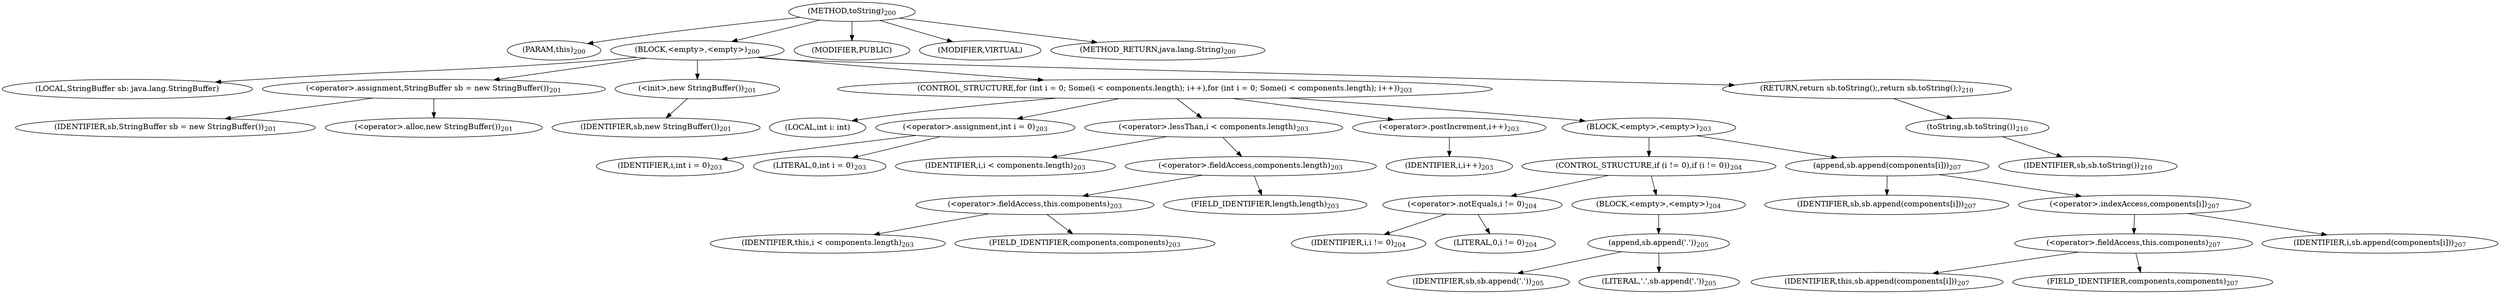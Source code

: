 digraph "toString" {  
"450" [label = <(METHOD,toString)<SUB>200</SUB>> ]
"451" [label = <(PARAM,this)<SUB>200</SUB>> ]
"452" [label = <(BLOCK,&lt;empty&gt;,&lt;empty&gt;)<SUB>200</SUB>> ]
"13" [label = <(LOCAL,StringBuffer sb: java.lang.StringBuffer)> ]
"453" [label = <(&lt;operator&gt;.assignment,StringBuffer sb = new StringBuffer())<SUB>201</SUB>> ]
"454" [label = <(IDENTIFIER,sb,StringBuffer sb = new StringBuffer())<SUB>201</SUB>> ]
"455" [label = <(&lt;operator&gt;.alloc,new StringBuffer())<SUB>201</SUB>> ]
"456" [label = <(&lt;init&gt;,new StringBuffer())<SUB>201</SUB>> ]
"12" [label = <(IDENTIFIER,sb,new StringBuffer())<SUB>201</SUB>> ]
"457" [label = <(CONTROL_STRUCTURE,for (int i = 0; Some(i &lt; components.length); i++),for (int i = 0; Some(i &lt; components.length); i++))<SUB>203</SUB>> ]
"458" [label = <(LOCAL,int i: int)> ]
"459" [label = <(&lt;operator&gt;.assignment,int i = 0)<SUB>203</SUB>> ]
"460" [label = <(IDENTIFIER,i,int i = 0)<SUB>203</SUB>> ]
"461" [label = <(LITERAL,0,int i = 0)<SUB>203</SUB>> ]
"462" [label = <(&lt;operator&gt;.lessThan,i &lt; components.length)<SUB>203</SUB>> ]
"463" [label = <(IDENTIFIER,i,i &lt; components.length)<SUB>203</SUB>> ]
"464" [label = <(&lt;operator&gt;.fieldAccess,components.length)<SUB>203</SUB>> ]
"465" [label = <(&lt;operator&gt;.fieldAccess,this.components)<SUB>203</SUB>> ]
"466" [label = <(IDENTIFIER,this,i &lt; components.length)<SUB>203</SUB>> ]
"467" [label = <(FIELD_IDENTIFIER,components,components)<SUB>203</SUB>> ]
"468" [label = <(FIELD_IDENTIFIER,length,length)<SUB>203</SUB>> ]
"469" [label = <(&lt;operator&gt;.postIncrement,i++)<SUB>203</SUB>> ]
"470" [label = <(IDENTIFIER,i,i++)<SUB>203</SUB>> ]
"471" [label = <(BLOCK,&lt;empty&gt;,&lt;empty&gt;)<SUB>203</SUB>> ]
"472" [label = <(CONTROL_STRUCTURE,if (i != 0),if (i != 0))<SUB>204</SUB>> ]
"473" [label = <(&lt;operator&gt;.notEquals,i != 0)<SUB>204</SUB>> ]
"474" [label = <(IDENTIFIER,i,i != 0)<SUB>204</SUB>> ]
"475" [label = <(LITERAL,0,i != 0)<SUB>204</SUB>> ]
"476" [label = <(BLOCK,&lt;empty&gt;,&lt;empty&gt;)<SUB>204</SUB>> ]
"477" [label = <(append,sb.append('.'))<SUB>205</SUB>> ]
"478" [label = <(IDENTIFIER,sb,sb.append('.'))<SUB>205</SUB>> ]
"479" [label = <(LITERAL,'.',sb.append('.'))<SUB>205</SUB>> ]
"480" [label = <(append,sb.append(components[i]))<SUB>207</SUB>> ]
"481" [label = <(IDENTIFIER,sb,sb.append(components[i]))<SUB>207</SUB>> ]
"482" [label = <(&lt;operator&gt;.indexAccess,components[i])<SUB>207</SUB>> ]
"483" [label = <(&lt;operator&gt;.fieldAccess,this.components)<SUB>207</SUB>> ]
"484" [label = <(IDENTIFIER,this,sb.append(components[i]))<SUB>207</SUB>> ]
"485" [label = <(FIELD_IDENTIFIER,components,components)<SUB>207</SUB>> ]
"486" [label = <(IDENTIFIER,i,sb.append(components[i]))<SUB>207</SUB>> ]
"487" [label = <(RETURN,return sb.toString();,return sb.toString();)<SUB>210</SUB>> ]
"488" [label = <(toString,sb.toString())<SUB>210</SUB>> ]
"489" [label = <(IDENTIFIER,sb,sb.toString())<SUB>210</SUB>> ]
"490" [label = <(MODIFIER,PUBLIC)> ]
"491" [label = <(MODIFIER,VIRTUAL)> ]
"492" [label = <(METHOD_RETURN,java.lang.String)<SUB>200</SUB>> ]
  "450" -> "451" 
  "450" -> "452" 
  "450" -> "490" 
  "450" -> "491" 
  "450" -> "492" 
  "452" -> "13" 
  "452" -> "453" 
  "452" -> "456" 
  "452" -> "457" 
  "452" -> "487" 
  "453" -> "454" 
  "453" -> "455" 
  "456" -> "12" 
  "457" -> "458" 
  "457" -> "459" 
  "457" -> "462" 
  "457" -> "469" 
  "457" -> "471" 
  "459" -> "460" 
  "459" -> "461" 
  "462" -> "463" 
  "462" -> "464" 
  "464" -> "465" 
  "464" -> "468" 
  "465" -> "466" 
  "465" -> "467" 
  "469" -> "470" 
  "471" -> "472" 
  "471" -> "480" 
  "472" -> "473" 
  "472" -> "476" 
  "473" -> "474" 
  "473" -> "475" 
  "476" -> "477" 
  "477" -> "478" 
  "477" -> "479" 
  "480" -> "481" 
  "480" -> "482" 
  "482" -> "483" 
  "482" -> "486" 
  "483" -> "484" 
  "483" -> "485" 
  "487" -> "488" 
  "488" -> "489" 
}

